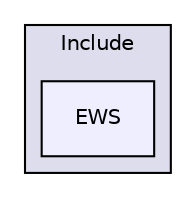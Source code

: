 digraph "PVR/SDK_3.4/Builds/Include/EWS" {
  compound=true
  node [ fontsize="10", fontname="Helvetica"];
  edge [ labelfontsize="10", labelfontname="Helvetica"];
  subgraph clusterdir_6bdf203d9981a73bbf991fc0be7876c5 {
    graph [ bgcolor="#ddddee", pencolor="black", label="Include" fontname="Helvetica", fontsize="10", URL="dir_6bdf203d9981a73bbf991fc0be7876c5.html"]
  dir_c1093161cc8aae753e885867698b2fb4 [shape=box, label="EWS", style="filled", fillcolor="#eeeeff", pencolor="black", URL="dir_c1093161cc8aae753e885867698b2fb4.html"];
  }
}
